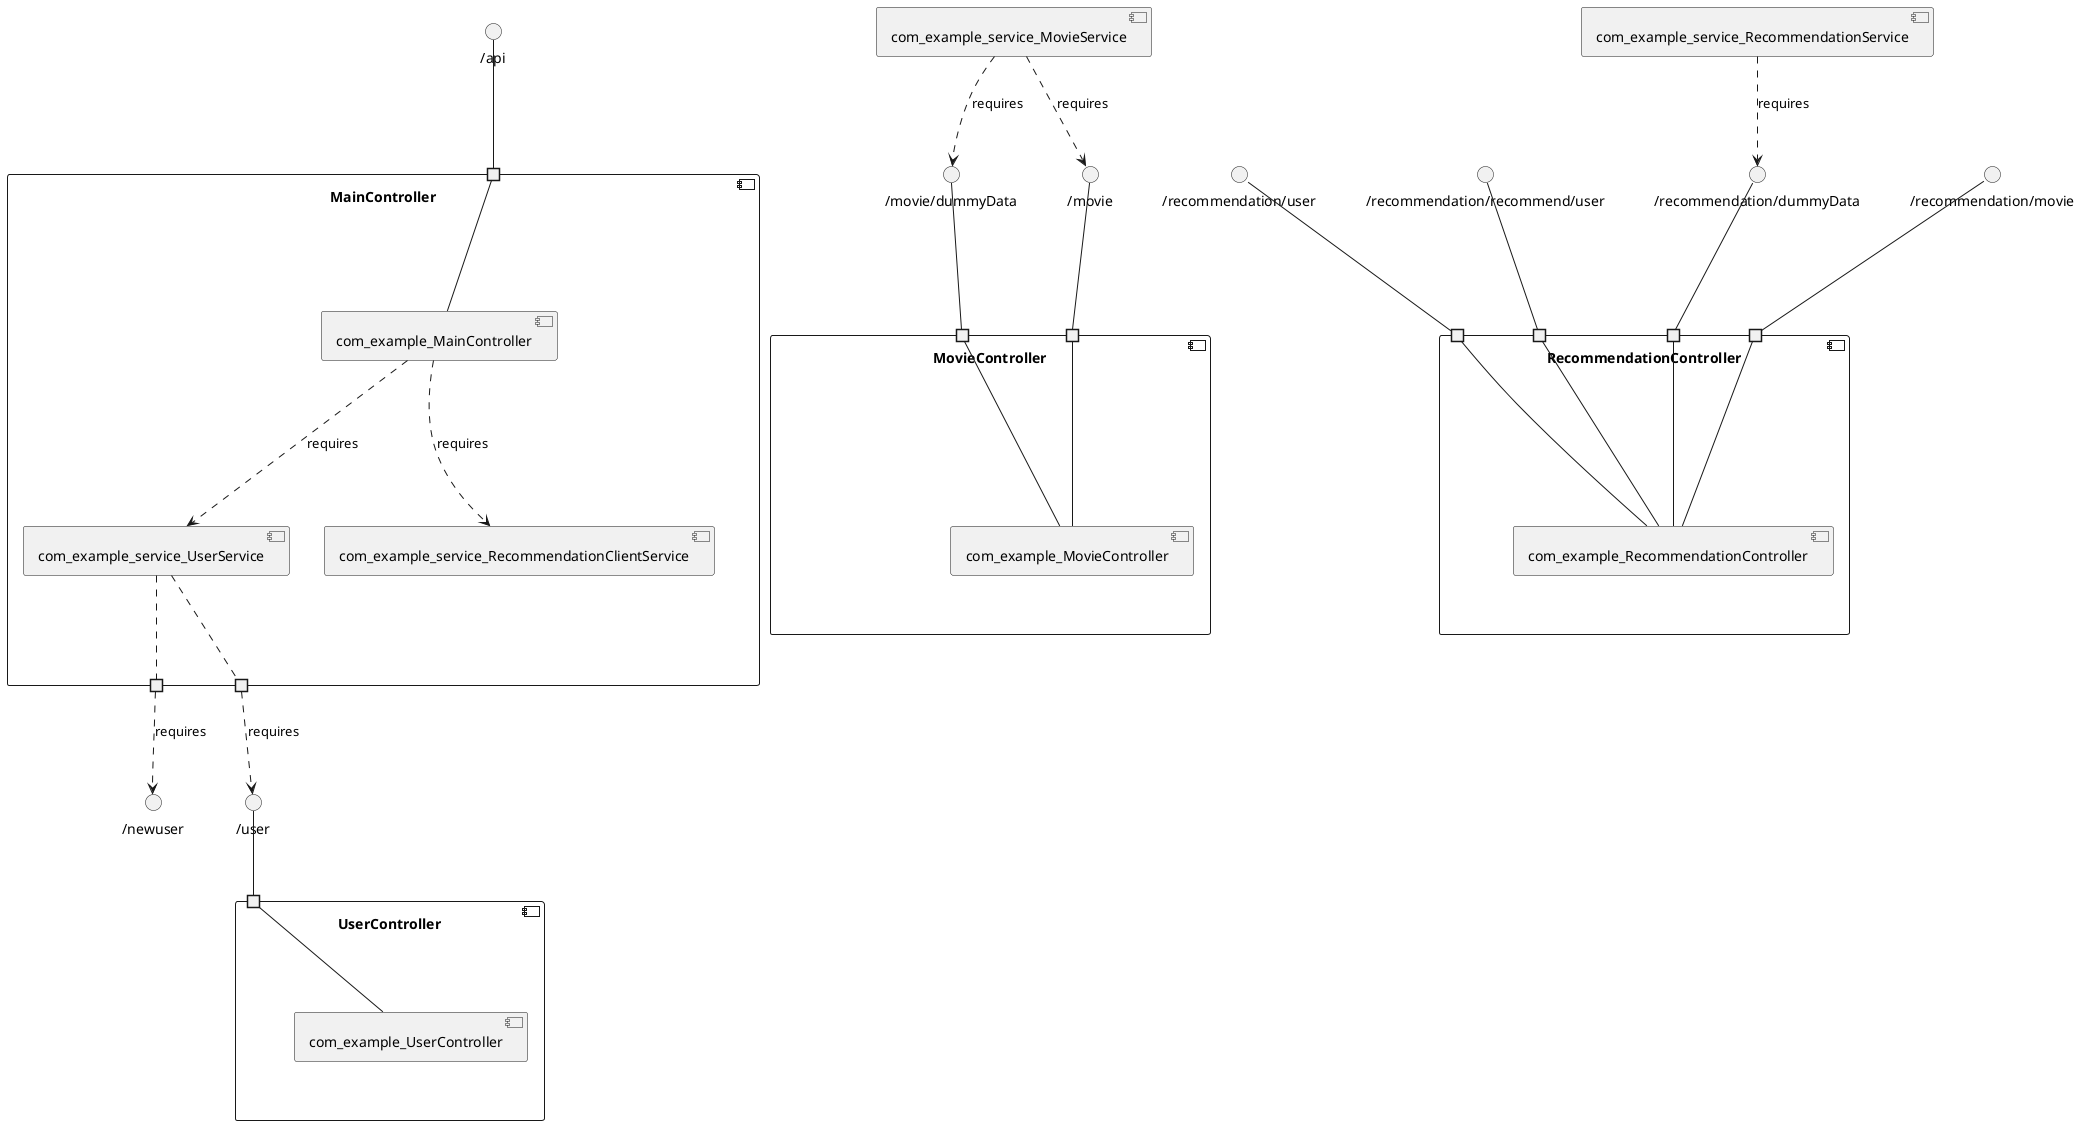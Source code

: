 @startuml
skinparam fixCircleLabelOverlapping true
component "MainController\n\n\n\n\n\n" {
[com_example_MainController]
[com_example_service_RecommendationClientService]
[com_example_service_UserService]
portin " " as MainController.requires._api
portout " " as MainController.provides._newuser
portout " " as MainController.provides._user
[com_example_MainController]..>[com_example_service_UserService] : requires
[com_example_MainController]..>[com_example_service_RecommendationClientService] : requires
"MainController.requires._api"--[com_example_MainController]
[com_example_service_UserService].."MainController.provides._user"
[com_example_service_UserService].."MainController.provides._newuser"
}
interface "/api" as interface._api
interface._api--"MainController.requires._api"
interface "/user" as interface._user
"MainController.provides._user"..>interface._user : requires
interface "/newuser" as interface._newuser
"MainController.provides._newuser"..>interface._newuser : requires
component "MovieController\n\n\n\n\n\n" {
[com_example_MovieController]
portin " " as MovieController.requires._movie
portin " " as MovieController.requires._movie_dummyData
"MovieController.requires._movie_dummyData"--[com_example_MovieController]
"MovieController.requires._movie"--[com_example_MovieController]
}
interface "/movie/dummyData" as interface._movie_dummyData
interface._movie_dummyData--"MovieController.requires._movie_dummyData"
interface "/movie" as interface._movie
interface._movie--"MovieController.requires._movie"
component "RecommendationController\n\n\n\n\n\n" {
[com_example_RecommendationController]
portin " " as RecommendationController.requires._recommendation_dummyData
portin " " as RecommendationController.requires._recommendation_movie
portin " " as RecommendationController.requires._recommendation_user
portin " " as RecommendationController.requires._recommendation_recommend_user
"RecommendationController.requires._recommendation_user"--[com_example_RecommendationController]
"RecommendationController.requires._recommendation_dummyData"--[com_example_RecommendationController]
"RecommendationController.requires._recommendation_recommend_user"--[com_example_RecommendationController]
"RecommendationController.requires._recommendation_movie"--[com_example_RecommendationController]
}
interface "/recommendation/user" as interface._recommendation_user
interface._recommendation_user--"RecommendationController.requires._recommendation_user"
interface "/recommendation/dummyData" as interface._recommendation_dummyData
interface._recommendation_dummyData--"RecommendationController.requires._recommendation_dummyData"
interface "/recommendation/recommend/user" as interface._recommendation_recommend_user
interface._recommendation_recommend_user--"RecommendationController.requires._recommendation_recommend_user"
interface "/recommendation/movie" as interface._recommendation_movie
interface._recommendation_movie--"RecommendationController.requires._recommendation_movie"
component "UserController\n\n\n\n\n\n" {
[com_example_UserController]
portin " " as UserController.requires._user
"UserController.requires._user"--[com_example_UserController]
}
interface "/user" as interface._user
interface._user--"UserController.requires._user"
interface "/movie" as interface._movie
[com_example_service_MovieService]..>interface._movie : requires
interface "/movie/dummyData" as interface._movie_dummyData
[com_example_service_MovieService]..>interface._movie_dummyData : requires
interface "/recommendation/dummyData" as interface._recommendation_dummyData
[com_example_service_RecommendationService]..>interface._recommendation_dummyData : requires

@enduml
